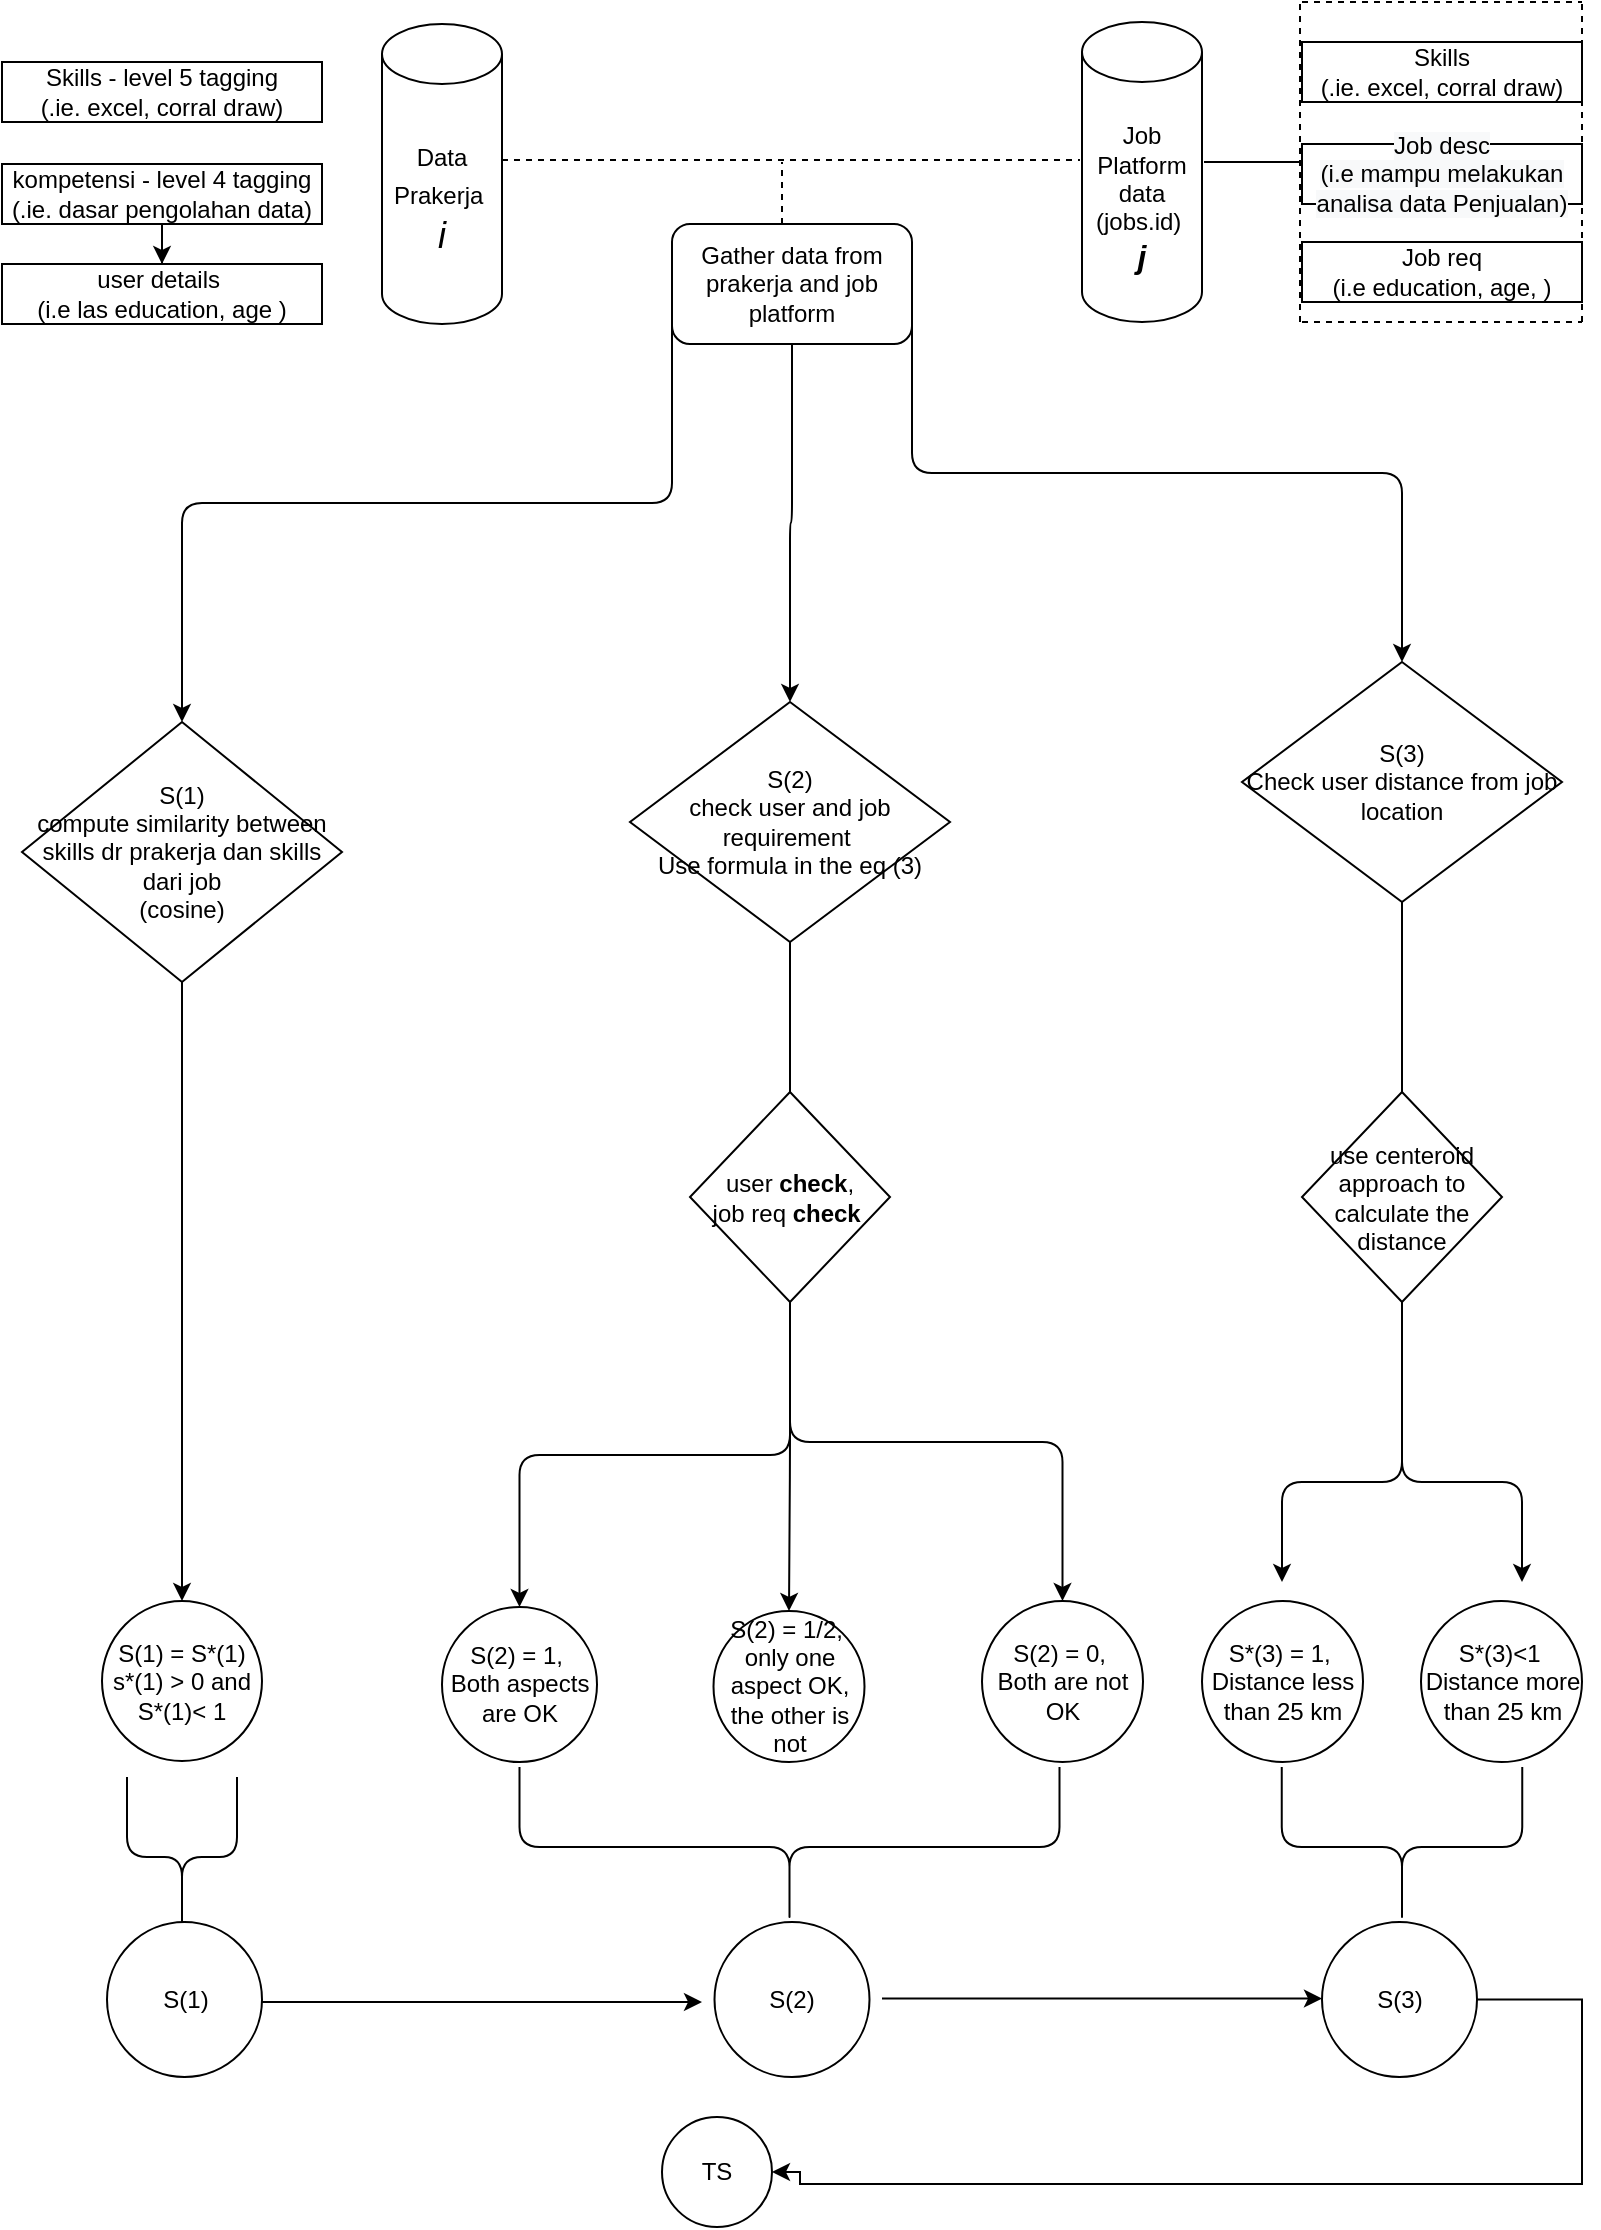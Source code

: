 <mxfile version="14.8.6" type="github">
  <diagram id="C5RBs43oDa-KdzZeNtuy" name="Page-1">
    <mxGraphModel dx="1394" dy="786" grid="1" gridSize="10" guides="1" tooltips="1" connect="1" arrows="1" fold="1" page="1" pageScale="1" pageWidth="827" pageHeight="1169" math="0" shadow="0">
      <root>
        <mxCell id="WIyWlLk6GJQsqaUBKTNV-0" />
        <mxCell id="WIyWlLk6GJQsqaUBKTNV-1" parent="WIyWlLk6GJQsqaUBKTNV-0" />
        <mxCell id="VSqKxr2_FAWWL_1MWRcu-3" value="Job Platform data (jobs.id)&amp;nbsp;&lt;br&gt;&lt;b&gt;&lt;i&gt;&lt;font style=&quot;font-size: 16px&quot;&gt;j&lt;/font&gt;&lt;/i&gt;&lt;/b&gt;" style="shape=cylinder3;whiteSpace=wrap;html=1;boundedLbl=1;backgroundOutline=1;size=15;" vertex="1" parent="WIyWlLk6GJQsqaUBKTNV-1">
          <mxGeometry x="560" y="50" width="60" height="150" as="geometry" />
        </mxCell>
        <mxCell id="VSqKxr2_FAWWL_1MWRcu-9" value="Skills&lt;br&gt;(.ie. excel, corral draw)" style="rounded=0;whiteSpace=wrap;html=1;" vertex="1" parent="WIyWlLk6GJQsqaUBKTNV-1">
          <mxGeometry x="670" y="60" width="140" height="30" as="geometry" />
        </mxCell>
        <mxCell id="VSqKxr2_FAWWL_1MWRcu-11" value="&lt;span style=&quot;color: rgb(0 , 0 , 0) ; font-family: &amp;#34;helvetica&amp;#34; ; font-size: 12px ; font-style: normal ; font-weight: normal ; letter-spacing: normal ; text-align: center ; text-indent: 0px ; text-transform: none ; word-spacing: 0px ; background-color: rgb(248 , 249 , 250) ; text-decoration: none ; display: inline ; float: none&quot;&gt;Job desc&lt;br&gt;(i.e mampu melakukan analisa data Penjualan)&lt;br&gt;&lt;/span&gt;" style="rounded=0;whiteSpace=wrap;html=1;" vertex="1" parent="WIyWlLk6GJQsqaUBKTNV-1">
          <mxGeometry x="670" y="111" width="140" height="30" as="geometry" />
        </mxCell>
        <mxCell id="VSqKxr2_FAWWL_1MWRcu-12" value="Job req &lt;br&gt;(i.e education, age, )" style="rounded=0;whiteSpace=wrap;html=1;" vertex="1" parent="WIyWlLk6GJQsqaUBKTNV-1">
          <mxGeometry x="670" y="160" width="140" height="30" as="geometry" />
        </mxCell>
        <mxCell id="VSqKxr2_FAWWL_1MWRcu-13" value="" style="endArrow=none;dashed=1;html=1;" edge="1" parent="WIyWlLk6GJQsqaUBKTNV-1">
          <mxGeometry width="50" height="50" relative="1" as="geometry">
            <mxPoint x="669" y="200" as="sourcePoint" />
            <mxPoint x="669" y="40" as="targetPoint" />
          </mxGeometry>
        </mxCell>
        <mxCell id="VSqKxr2_FAWWL_1MWRcu-15" value="" style="endArrow=none;dashed=1;html=1;" edge="1" parent="WIyWlLk6GJQsqaUBKTNV-1">
          <mxGeometry width="50" height="50" relative="1" as="geometry">
            <mxPoint x="670" y="200" as="sourcePoint" />
            <mxPoint x="810" y="200" as="targetPoint" />
          </mxGeometry>
        </mxCell>
        <mxCell id="VSqKxr2_FAWWL_1MWRcu-16" value="" style="endArrow=none;dashed=1;html=1;" edge="1" parent="WIyWlLk6GJQsqaUBKTNV-1">
          <mxGeometry width="50" height="50" relative="1" as="geometry">
            <mxPoint x="810" y="200" as="sourcePoint" />
            <mxPoint x="810" y="40" as="targetPoint" />
          </mxGeometry>
        </mxCell>
        <mxCell id="VSqKxr2_FAWWL_1MWRcu-17" value="" style="endArrow=none;dashed=1;html=1;" edge="1" parent="WIyWlLk6GJQsqaUBKTNV-1">
          <mxGeometry width="50" height="50" relative="1" as="geometry">
            <mxPoint x="670" y="40" as="sourcePoint" />
            <mxPoint x="810" y="40" as="targetPoint" />
          </mxGeometry>
        </mxCell>
        <mxCell id="VSqKxr2_FAWWL_1MWRcu-18" value="" style="endArrow=none;html=1;" edge="1" parent="WIyWlLk6GJQsqaUBKTNV-1">
          <mxGeometry width="50" height="50" relative="1" as="geometry">
            <mxPoint x="621" y="120" as="sourcePoint" />
            <mxPoint x="670" y="120" as="targetPoint" />
          </mxGeometry>
        </mxCell>
        <mxCell id="VSqKxr2_FAWWL_1MWRcu-19" value="Data Prakerja&amp;nbsp;&lt;font style=&quot;font-size: 18px&quot;&gt;&lt;br&gt;&lt;i&gt;i&lt;/i&gt;&lt;/font&gt;" style="shape=cylinder3;whiteSpace=wrap;html=1;boundedLbl=1;backgroundOutline=1;size=15;" vertex="1" parent="WIyWlLk6GJQsqaUBKTNV-1">
          <mxGeometry x="210" y="51" width="60" height="150" as="geometry" />
        </mxCell>
        <mxCell id="VSqKxr2_FAWWL_1MWRcu-20" value="Skills - level 5 tagging&lt;br&gt;(.ie. excel, corral draw)" style="rounded=0;whiteSpace=wrap;html=1;" vertex="1" parent="WIyWlLk6GJQsqaUBKTNV-1">
          <mxGeometry x="20" y="70" width="160" height="30" as="geometry" />
        </mxCell>
        <mxCell id="VSqKxr2_FAWWL_1MWRcu-21" value="user details&amp;nbsp;&lt;br&gt;(i.e las education, age )" style="rounded=0;whiteSpace=wrap;html=1;" vertex="1" parent="WIyWlLk6GJQsqaUBKTNV-1">
          <mxGeometry x="20" y="171" width="160" height="30" as="geometry" />
        </mxCell>
        <mxCell id="VSqKxr2_FAWWL_1MWRcu-23" value="" style="edgeStyle=orthogonalEdgeStyle;rounded=0;orthogonalLoop=1;jettySize=auto;html=1;" edge="1" parent="WIyWlLk6GJQsqaUBKTNV-1" source="VSqKxr2_FAWWL_1MWRcu-22" target="VSqKxr2_FAWWL_1MWRcu-21">
          <mxGeometry relative="1" as="geometry" />
        </mxCell>
        <mxCell id="VSqKxr2_FAWWL_1MWRcu-22" value="kompetensi - level 4 tagging&lt;br&gt;(.ie. dasar pengolahan data)" style="rounded=0;whiteSpace=wrap;html=1;" vertex="1" parent="WIyWlLk6GJQsqaUBKTNV-1">
          <mxGeometry x="20" y="121" width="160" height="30" as="geometry" />
        </mxCell>
        <mxCell id="VSqKxr2_FAWWL_1MWRcu-24" value="S(2) &lt;br&gt;check user and job requirement&amp;nbsp;&lt;br&gt;Use formula in the eq (3)" style="rhombus;whiteSpace=wrap;html=1;" vertex="1" parent="WIyWlLk6GJQsqaUBKTNV-1">
          <mxGeometry x="334" y="390" width="160" height="120" as="geometry" />
        </mxCell>
        <mxCell id="VSqKxr2_FAWWL_1MWRcu-25" value="S(1) &lt;br&gt;compute similarity between skills dr prakerja dan skills dari job&lt;br&gt;(cosine)" style="rhombus;whiteSpace=wrap;html=1;" vertex="1" parent="WIyWlLk6GJQsqaUBKTNV-1">
          <mxGeometry x="30" y="400" width="160" height="130" as="geometry" />
        </mxCell>
        <mxCell id="VSqKxr2_FAWWL_1MWRcu-43" value="Gather data from prakerja and job platform" style="rounded=1;whiteSpace=wrap;html=1;" vertex="1" parent="WIyWlLk6GJQsqaUBKTNV-1">
          <mxGeometry x="355" y="151" width="120" height="60" as="geometry" />
        </mxCell>
        <mxCell id="VSqKxr2_FAWWL_1MWRcu-80" style="edgeStyle=orthogonalEdgeStyle;rounded=0;orthogonalLoop=1;jettySize=auto;html=1;exitX=0.5;exitY=0;exitDx=0;exitDy=0;" edge="1" parent="WIyWlLk6GJQsqaUBKTNV-1" source="VSqKxr2_FAWWL_1MWRcu-45">
          <mxGeometry relative="1" as="geometry">
            <mxPoint x="110" y="840" as="targetPoint" />
          </mxGeometry>
        </mxCell>
        <mxCell id="VSqKxr2_FAWWL_1MWRcu-45" value="S(1) = S*(1)&lt;br&gt;s*(1) &amp;gt; 0 and S*(1)&amp;lt; 1" style="ellipse;whiteSpace=wrap;html=1;aspect=fixed;" vertex="1" parent="WIyWlLk6GJQsqaUBKTNV-1">
          <mxGeometry x="70" y="839.5" width="80" height="80" as="geometry" />
        </mxCell>
        <mxCell id="VSqKxr2_FAWWL_1MWRcu-46" value="" style="endArrow=classic;html=1;exitX=0.5;exitY=1;exitDx=0;exitDy=0;entryX=0.5;entryY=0;entryDx=0;entryDy=0;" edge="1" parent="WIyWlLk6GJQsqaUBKTNV-1" source="VSqKxr2_FAWWL_1MWRcu-25" target="VSqKxr2_FAWWL_1MWRcu-45">
          <mxGeometry width="50" height="50" relative="1" as="geometry">
            <mxPoint x="550" y="390" as="sourcePoint" />
            <mxPoint x="370" y="340" as="targetPoint" />
            <Array as="points" />
          </mxGeometry>
        </mxCell>
        <mxCell id="VSqKxr2_FAWWL_1MWRcu-49" value="user &lt;b&gt;check&lt;/b&gt;, &lt;br&gt;job req &lt;b&gt;check&lt;/b&gt;&amp;nbsp;" style="rhombus;whiteSpace=wrap;html=1;" vertex="1" parent="WIyWlLk6GJQsqaUBKTNV-1">
          <mxGeometry x="364" y="585" width="100" height="105" as="geometry" />
        </mxCell>
        <mxCell id="VSqKxr2_FAWWL_1MWRcu-50" value="" style="endArrow=none;html=1;exitX=0.5;exitY=0;exitDx=0;exitDy=0;entryX=0.5;entryY=1;entryDx=0;entryDy=0;" edge="1" parent="WIyWlLk6GJQsqaUBKTNV-1" source="VSqKxr2_FAWWL_1MWRcu-49" target="VSqKxr2_FAWWL_1MWRcu-24">
          <mxGeometry width="50" height="50" relative="1" as="geometry">
            <mxPoint x="430" y="570" as="sourcePoint" />
            <mxPoint x="480" y="520" as="targetPoint" />
          </mxGeometry>
        </mxCell>
        <mxCell id="VSqKxr2_FAWWL_1MWRcu-54" value="S(2) = 1,&amp;nbsp;&lt;br&gt;Both aspects are OK" style="ellipse;whiteSpace=wrap;html=1;aspect=fixed;" vertex="1" parent="WIyWlLk6GJQsqaUBKTNV-1">
          <mxGeometry x="240" y="842.5" width="77.5" height="77.5" as="geometry" />
        </mxCell>
        <mxCell id="VSqKxr2_FAWWL_1MWRcu-57" value="S(2) = 1/2,&amp;nbsp;&lt;br&gt;only one aspect OK, the other is not" style="ellipse;whiteSpace=wrap;html=1;aspect=fixed;" vertex="1" parent="WIyWlLk6GJQsqaUBKTNV-1">
          <mxGeometry x="375.75" y="844.5" width="75.5" height="75.5" as="geometry" />
        </mxCell>
        <mxCell id="VSqKxr2_FAWWL_1MWRcu-59" value="S(2) = 0,&amp;nbsp;&lt;br&gt;Both are not OK" style="ellipse;whiteSpace=wrap;html=1;aspect=fixed;" vertex="1" parent="WIyWlLk6GJQsqaUBKTNV-1">
          <mxGeometry x="510" y="839.5" width="80.5" height="80.5" as="geometry" />
        </mxCell>
        <mxCell id="VSqKxr2_FAWWL_1MWRcu-60" value="" style="shape=curlyBracket;whiteSpace=wrap;html=1;rounded=1;rotation=-90;" vertex="1" parent="WIyWlLk6GJQsqaUBKTNV-1">
          <mxGeometry x="373.75" y="827.5" width="80" height="270" as="geometry" />
        </mxCell>
        <mxCell id="VSqKxr2_FAWWL_1MWRcu-62" value="" style="edgeStyle=elbowEdgeStyle;elbow=vertical;endArrow=classic;html=1;entryX=0.5;entryY=0;entryDx=0;entryDy=0;exitX=0.5;exitY=1;exitDx=0;exitDy=0;" edge="1" parent="WIyWlLk6GJQsqaUBKTNV-1" source="VSqKxr2_FAWWL_1MWRcu-49" target="VSqKxr2_FAWWL_1MWRcu-54">
          <mxGeometry width="50" height="50" relative="1" as="geometry">
            <mxPoint x="480" y="680" as="sourcePoint" />
            <mxPoint x="600" y="760" as="targetPoint" />
          </mxGeometry>
        </mxCell>
        <mxCell id="VSqKxr2_FAWWL_1MWRcu-63" value="" style="edgeStyle=elbowEdgeStyle;elbow=vertical;endArrow=classic;html=1;entryX=0.5;entryY=0;entryDx=0;entryDy=0;exitX=0.5;exitY=1;exitDx=0;exitDy=0;" edge="1" parent="WIyWlLk6GJQsqaUBKTNV-1" source="VSqKxr2_FAWWL_1MWRcu-49" target="VSqKxr2_FAWWL_1MWRcu-57">
          <mxGeometry width="50" height="50" relative="1" as="geometry">
            <mxPoint x="480" y="680" as="sourcePoint" />
            <mxPoint x="390" y="840" as="targetPoint" />
          </mxGeometry>
        </mxCell>
        <mxCell id="VSqKxr2_FAWWL_1MWRcu-64" value="" style="edgeStyle=elbowEdgeStyle;elbow=vertical;endArrow=classic;html=1;entryX=0.5;entryY=0;entryDx=0;entryDy=0;exitX=0.5;exitY=1;exitDx=0;exitDy=0;" edge="1" parent="WIyWlLk6GJQsqaUBKTNV-1" source="VSqKxr2_FAWWL_1MWRcu-49" target="VSqKxr2_FAWWL_1MWRcu-59">
          <mxGeometry width="50" height="50" relative="1" as="geometry">
            <mxPoint x="480" y="681.5" as="sourcePoint" />
            <mxPoint x="496.5" y="828.5" as="targetPoint" />
            <Array as="points">
              <mxPoint x="530" y="760" />
            </Array>
          </mxGeometry>
        </mxCell>
        <mxCell id="VSqKxr2_FAWWL_1MWRcu-67" value="" style="edgeStyle=elbowEdgeStyle;elbow=vertical;endArrow=classic;html=1;exitX=0;exitY=0.5;exitDx=0;exitDy=0;entryX=0.5;entryY=0;entryDx=0;entryDy=0;" edge="1" parent="WIyWlLk6GJQsqaUBKTNV-1" source="VSqKxr2_FAWWL_1MWRcu-43" target="VSqKxr2_FAWWL_1MWRcu-25">
          <mxGeometry width="50" height="50" relative="1" as="geometry">
            <mxPoint x="550" y="400" as="sourcePoint" />
            <mxPoint x="130" y="390" as="targetPoint" />
          </mxGeometry>
        </mxCell>
        <mxCell id="VSqKxr2_FAWWL_1MWRcu-69" value="" style="edgeStyle=elbowEdgeStyle;elbow=vertical;endArrow=classic;html=1;entryX=0.5;entryY=0;entryDx=0;entryDy=0;" edge="1" parent="WIyWlLk6GJQsqaUBKTNV-1" source="VSqKxr2_FAWWL_1MWRcu-43" target="VSqKxr2_FAWWL_1MWRcu-24">
          <mxGeometry width="50" height="50" relative="1" as="geometry">
            <mxPoint x="240" y="330" as="sourcePoint" />
            <mxPoint x="414" y="380" as="targetPoint" />
          </mxGeometry>
        </mxCell>
        <mxCell id="VSqKxr2_FAWWL_1MWRcu-70" value="" style="edgeStyle=elbowEdgeStyle;elbow=vertical;endArrow=classic;html=1;exitX=1;exitY=0.5;exitDx=0;exitDy=0;" edge="1" parent="WIyWlLk6GJQsqaUBKTNV-1" source="VSqKxr2_FAWWL_1MWRcu-43">
          <mxGeometry width="50" height="50" relative="1" as="geometry">
            <mxPoint x="380" y="330" as="sourcePoint" />
            <mxPoint x="720" y="370" as="targetPoint" />
          </mxGeometry>
        </mxCell>
        <mxCell id="VSqKxr2_FAWWL_1MWRcu-71" value="S(3) &lt;br&gt;Check user distance from job location" style="rhombus;whiteSpace=wrap;html=1;" vertex="1" parent="WIyWlLk6GJQsqaUBKTNV-1">
          <mxGeometry x="640" y="370" width="160" height="120" as="geometry" />
        </mxCell>
        <mxCell id="VSqKxr2_FAWWL_1MWRcu-72" value="use centeroid approach to calculate the distance" style="rhombus;whiteSpace=wrap;html=1;" vertex="1" parent="WIyWlLk6GJQsqaUBKTNV-1">
          <mxGeometry x="670" y="585" width="100" height="105" as="geometry" />
        </mxCell>
        <mxCell id="VSqKxr2_FAWWL_1MWRcu-73" value="" style="endArrow=none;html=1;entryX=0.5;entryY=1;entryDx=0;entryDy=0;exitX=0.5;exitY=0;exitDx=0;exitDy=0;" edge="1" parent="WIyWlLk6GJQsqaUBKTNV-1" source="VSqKxr2_FAWWL_1MWRcu-72">
          <mxGeometry width="50" height="50" relative="1" as="geometry">
            <mxPoint x="720" y="580" as="sourcePoint" />
            <mxPoint x="720" y="490" as="targetPoint" />
          </mxGeometry>
        </mxCell>
        <mxCell id="VSqKxr2_FAWWL_1MWRcu-74" value="" style="edgeStyle=elbowEdgeStyle;elbow=vertical;endArrow=classic;html=1;exitX=0.5;exitY=1;exitDx=0;exitDy=0;" edge="1" parent="WIyWlLk6GJQsqaUBKTNV-1" source="VSqKxr2_FAWWL_1MWRcu-72">
          <mxGeometry width="50" height="50" relative="1" as="geometry">
            <mxPoint x="770" y="710" as="sourcePoint" />
            <mxPoint x="660" y="830" as="targetPoint" />
            <Array as="points">
              <mxPoint x="590" y="780" />
            </Array>
          </mxGeometry>
        </mxCell>
        <mxCell id="VSqKxr2_FAWWL_1MWRcu-75" value="" style="edgeStyle=elbowEdgeStyle;elbow=vertical;endArrow=classic;html=1;" edge="1" parent="WIyWlLk6GJQsqaUBKTNV-1">
          <mxGeometry width="50" height="50" relative="1" as="geometry">
            <mxPoint x="720" y="690" as="sourcePoint" />
            <mxPoint x="780" y="830" as="targetPoint" />
            <Array as="points">
              <mxPoint x="770" y="780" />
            </Array>
          </mxGeometry>
        </mxCell>
        <mxCell id="VSqKxr2_FAWWL_1MWRcu-76" value="S*(3) = 1,&amp;nbsp;&lt;br&gt;Distance less than 25 km" style="ellipse;whiteSpace=wrap;html=1;aspect=fixed;" vertex="1" parent="WIyWlLk6GJQsqaUBKTNV-1">
          <mxGeometry x="620" y="839.5" width="80.5" height="80.5" as="geometry" />
        </mxCell>
        <mxCell id="VSqKxr2_FAWWL_1MWRcu-77" value="S*(3)&amp;lt;1&amp;nbsp;&lt;br&gt;Distance more than 25 km" style="ellipse;whiteSpace=wrap;html=1;aspect=fixed;" vertex="1" parent="WIyWlLk6GJQsqaUBKTNV-1">
          <mxGeometry x="729.5" y="839.5" width="80.5" height="80.5" as="geometry" />
        </mxCell>
        <mxCell id="VSqKxr2_FAWWL_1MWRcu-78" value="" style="shape=curlyBracket;whiteSpace=wrap;html=1;rounded=1;rotation=-90;" vertex="1" parent="WIyWlLk6GJQsqaUBKTNV-1">
          <mxGeometry x="680" y="902.37" width="80" height="120.25" as="geometry" />
        </mxCell>
        <mxCell id="VSqKxr2_FAWWL_1MWRcu-79" value="" style="shape=curlyBracket;whiteSpace=wrap;html=1;rounded=1;rotation=-90;" vertex="1" parent="WIyWlLk6GJQsqaUBKTNV-1">
          <mxGeometry x="70" y="940" width="80" height="55" as="geometry" />
        </mxCell>
        <mxCell id="VSqKxr2_FAWWL_1MWRcu-83" value="S(2)" style="ellipse;whiteSpace=wrap;html=1;aspect=fixed;" vertex="1" parent="WIyWlLk6GJQsqaUBKTNV-1">
          <mxGeometry x="376.25" y="1000" width="77.5" height="77.5" as="geometry" />
        </mxCell>
        <mxCell id="VSqKxr2_FAWWL_1MWRcu-84" value="S(1)" style="ellipse;whiteSpace=wrap;html=1;aspect=fixed;" vertex="1" parent="WIyWlLk6GJQsqaUBKTNV-1">
          <mxGeometry x="72.5" y="1000" width="77.5" height="77.5" as="geometry" />
        </mxCell>
        <mxCell id="VSqKxr2_FAWWL_1MWRcu-91" style="edgeStyle=orthogonalEdgeStyle;rounded=0;orthogonalLoop=1;jettySize=auto;html=1;exitX=1;exitY=0.5;exitDx=0;exitDy=0;entryX=1;entryY=0.5;entryDx=0;entryDy=0;" edge="1" parent="WIyWlLk6GJQsqaUBKTNV-1" source="VSqKxr2_FAWWL_1MWRcu-85" target="VSqKxr2_FAWWL_1MWRcu-92">
          <mxGeometry relative="1" as="geometry">
            <mxPoint x="450" y="1128" as="targetPoint" />
            <Array as="points">
              <mxPoint x="810" y="1039" />
              <mxPoint x="810" y="1131" />
              <mxPoint x="419" y="1131" />
            </Array>
          </mxGeometry>
        </mxCell>
        <mxCell id="VSqKxr2_FAWWL_1MWRcu-85" value="S(3)" style="ellipse;whiteSpace=wrap;html=1;aspect=fixed;" vertex="1" parent="WIyWlLk6GJQsqaUBKTNV-1">
          <mxGeometry x="680" y="1000" width="77.5" height="77.5" as="geometry" />
        </mxCell>
        <mxCell id="VSqKxr2_FAWWL_1MWRcu-86" value="" style="endArrow=classic;html=1;" edge="1" parent="WIyWlLk6GJQsqaUBKTNV-1">
          <mxGeometry width="50" height="50" relative="1" as="geometry">
            <mxPoint x="150" y="1040" as="sourcePoint" />
            <mxPoint x="370" y="1040" as="targetPoint" />
          </mxGeometry>
        </mxCell>
        <mxCell id="VSqKxr2_FAWWL_1MWRcu-87" value="" style="endArrow=classic;html=1;" edge="1" parent="WIyWlLk6GJQsqaUBKTNV-1">
          <mxGeometry width="50" height="50" relative="1" as="geometry">
            <mxPoint x="460" y="1038.25" as="sourcePoint" />
            <mxPoint x="680" y="1038.25" as="targetPoint" />
          </mxGeometry>
        </mxCell>
        <mxCell id="VSqKxr2_FAWWL_1MWRcu-92" value="TS" style="ellipse;whiteSpace=wrap;html=1;aspect=fixed;" vertex="1" parent="WIyWlLk6GJQsqaUBKTNV-1">
          <mxGeometry x="350" y="1097.5" width="55" height="55" as="geometry" />
        </mxCell>
        <mxCell id="VSqKxr2_FAWWL_1MWRcu-105" value="" style="endArrow=none;dashed=1;html=1;entryX=-0.017;entryY=0.46;entryDx=0;entryDy=0;entryPerimeter=0;exitX=1;exitY=0.453;exitDx=0;exitDy=0;exitPerimeter=0;" edge="1" parent="WIyWlLk6GJQsqaUBKTNV-1" source="VSqKxr2_FAWWL_1MWRcu-19" target="VSqKxr2_FAWWL_1MWRcu-3">
          <mxGeometry width="50" height="50" relative="1" as="geometry">
            <mxPoint x="376.25" y="141" as="sourcePoint" />
            <mxPoint x="426.25" y="91" as="targetPoint" />
          </mxGeometry>
        </mxCell>
        <mxCell id="VSqKxr2_FAWWL_1MWRcu-106" value="" style="endArrow=none;dashed=1;html=1;" edge="1" parent="WIyWlLk6GJQsqaUBKTNV-1">
          <mxGeometry width="50" height="50" relative="1" as="geometry">
            <mxPoint x="410" y="151" as="sourcePoint" />
            <mxPoint x="410" y="120" as="targetPoint" />
            <Array as="points">
              <mxPoint x="410" y="120" />
            </Array>
          </mxGeometry>
        </mxCell>
      </root>
    </mxGraphModel>
  </diagram>
</mxfile>
